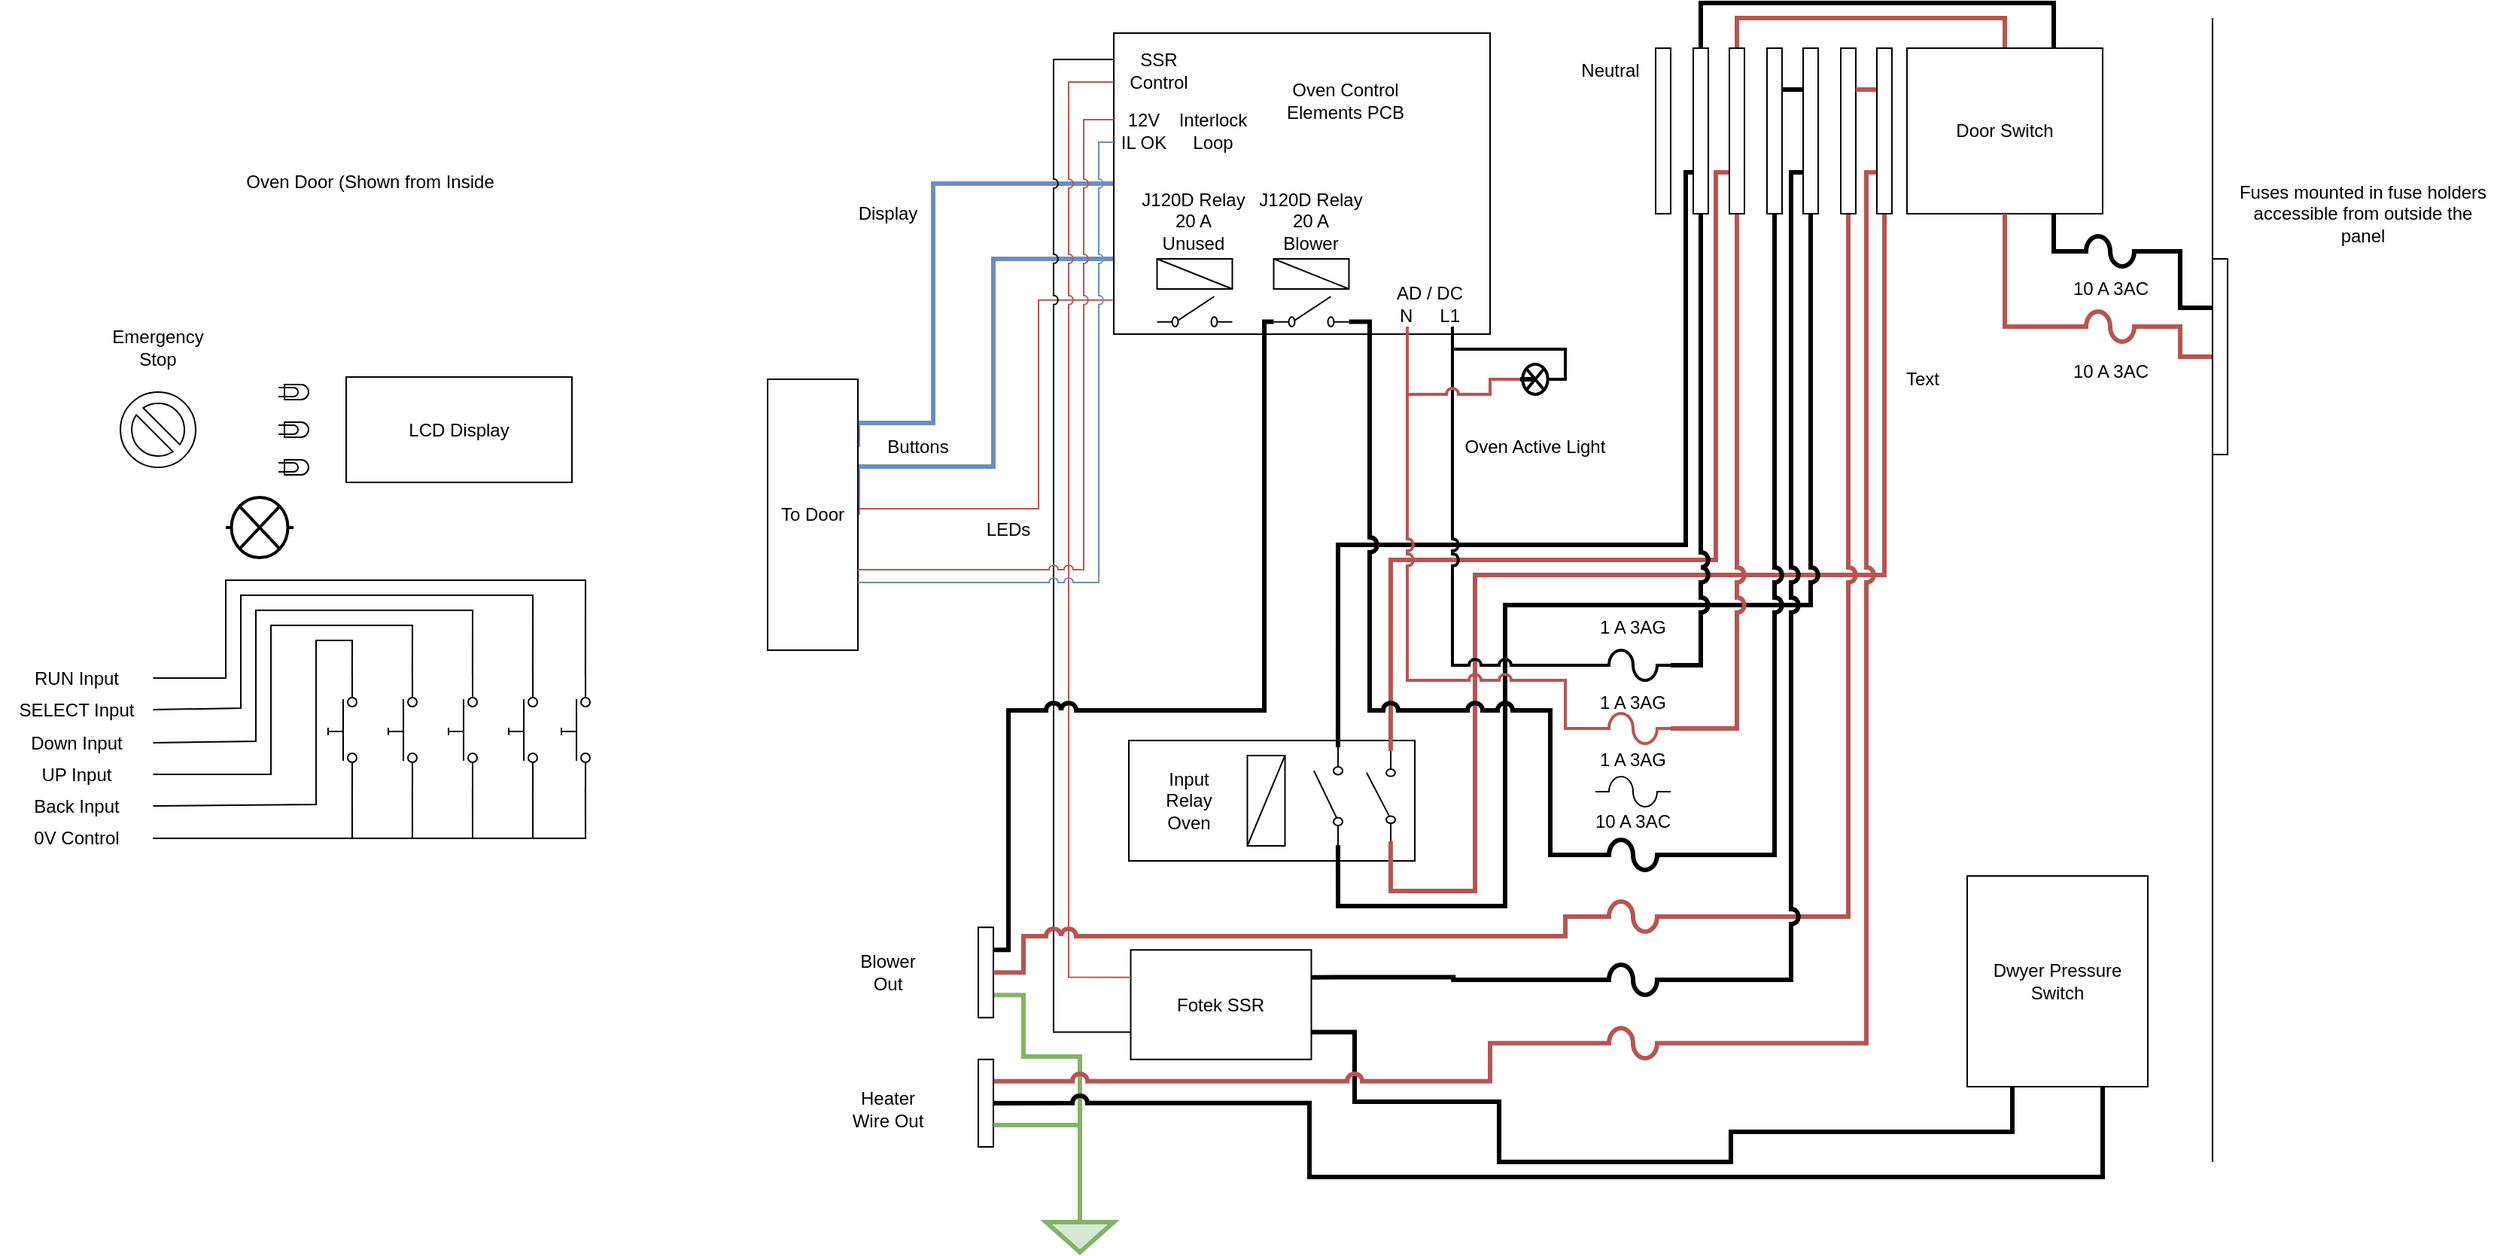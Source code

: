 <mxfile version="16.1.2" type="device"><diagram id="suO_4D0kRhzJd0KQcahw" name="Page-1"><mxGraphModel dx="1185" dy="721" grid="1" gridSize="10" guides="1" tooltips="1" connect="1" arrows="1" fold="1" page="1" pageScale="1" pageWidth="1100" pageHeight="850" math="0" shadow="0"><root><mxCell id="0"/><mxCell id="1" parent="0"/><mxCell id="rUcYTJ0B2TkyiYRn8hK2-168" style="edgeStyle=orthogonalEdgeStyle;rounded=0;jumpStyle=arc;orthogonalLoop=1;jettySize=auto;html=1;exitX=1;exitY=0.75;exitDx=0;exitDy=0;entryX=0.5;entryY=0;entryDx=0;entryDy=0;entryPerimeter=0;fontFamily=Helvetica;fontSize=12;fontColor=default;endArrow=none;endFill=0;strokeWidth=3;fillColor=#d5e8d4;strokeColor=#82b366;" edge="1" parent="1" source="rUcYTJ0B2TkyiYRn8hK2-108" target="rUcYTJ0B2TkyiYRn8hK2-164"><mxGeometry relative="1" as="geometry"><Array as="points"><mxPoint x="1090" y="719"/><mxPoint x="1090" y="760"/><mxPoint x="1128" y="760"/></Array></mxGeometry></mxCell><mxCell id="rUcYTJ0B2TkyiYRn8hK2-123" style="edgeStyle=orthogonalEdgeStyle;rounded=0;jumpStyle=arc;orthogonalLoop=1;jettySize=auto;html=1;exitX=0.5;exitY=0;exitDx=0;exitDy=0;entryX=0.5;entryY=0;entryDx=0;entryDy=0;fontFamily=Helvetica;fontSize=12;fontColor=default;endArrow=none;endFill=0;strokeWidth=3;fillColor=#f8cecc;strokeColor=#b85450;" edge="1" parent="1" source="rUcYTJ0B2TkyiYRn8hK2-3" target="rUcYTJ0B2TkyiYRn8hK2-81"><mxGeometry relative="1" as="geometry"/></mxCell><mxCell id="rUcYTJ0B2TkyiYRn8hK2-124" style="edgeStyle=orthogonalEdgeStyle;rounded=0;jumpStyle=arc;orthogonalLoop=1;jettySize=auto;html=1;exitX=0.75;exitY=0;exitDx=0;exitDy=0;entryX=0.5;entryY=0;entryDx=0;entryDy=0;fontFamily=Helvetica;fontSize=12;fontColor=default;endArrow=none;endFill=0;strokeWidth=3;" edge="1" parent="1" source="rUcYTJ0B2TkyiYRn8hK2-3" target="rUcYTJ0B2TkyiYRn8hK2-121"><mxGeometry relative="1" as="geometry"><Array as="points"><mxPoint x="1775" y="60"/><mxPoint x="1540" y="60"/></Array></mxGeometry></mxCell><mxCell id="rUcYTJ0B2TkyiYRn8hK2-3" value="Door Switch" style="rounded=0;whiteSpace=wrap;html=1;" vertex="1" parent="1"><mxGeometry x="1677" y="90" width="130" height="110" as="geometry"/></mxCell><mxCell id="rUcYTJ0B2TkyiYRn8hK2-85" style="edgeStyle=orthogonalEdgeStyle;rounded=0;orthogonalLoop=1;jettySize=auto;html=1;exitX=0;exitY=0.5;exitDx=0;exitDy=0;entryX=1;entryY=0.25;entryDx=0;entryDy=0;fontFamily=Helvetica;fontSize=12;fontColor=default;endArrow=none;endFill=0;strokeWidth=3;fillColor=#dae8fc;strokeColor=#6c8ebf;" edge="1" parent="1" source="rUcYTJ0B2TkyiYRn8hK2-4" target="rUcYTJ0B2TkyiYRn8hK2-83"><mxGeometry relative="1" as="geometry"><Array as="points"><mxPoint x="1030" y="180"/><mxPoint x="1030" y="339"/></Array></mxGeometry></mxCell><mxCell id="rUcYTJ0B2TkyiYRn8hK2-87" style="edgeStyle=orthogonalEdgeStyle;rounded=0;orthogonalLoop=1;jettySize=auto;html=1;exitX=0;exitY=0.75;exitDx=0;exitDy=0;entryX=1;entryY=0.5;entryDx=0;entryDy=0;fontFamily=Helvetica;fontSize=12;fontColor=default;endArrow=none;endFill=0;strokeWidth=3;fillColor=#dae8fc;strokeColor=#6c8ebf;" edge="1" parent="1" source="rUcYTJ0B2TkyiYRn8hK2-4" target="rUcYTJ0B2TkyiYRn8hK2-83"><mxGeometry relative="1" as="geometry"><Array as="points"><mxPoint x="1070" y="230"/><mxPoint x="1070" y="368"/></Array></mxGeometry></mxCell><mxCell id="rUcYTJ0B2TkyiYRn8hK2-4" value="" style="rounded=0;whiteSpace=wrap;html=1;" vertex="1" parent="1"><mxGeometry x="1150" y="80" width="250" height="200" as="geometry"/></mxCell><mxCell id="rUcYTJ0B2TkyiYRn8hK2-49" style="edgeStyle=orthogonalEdgeStyle;rounded=0;orthogonalLoop=1;jettySize=auto;html=1;exitX=0;exitY=0.5;exitDx=0;exitDy=0;exitPerimeter=0;entryX=0.5;entryY=1;entryDx=0;entryDy=0;endArrow=none;endFill=0;strokeWidth=3;fillColor=#f8cecc;strokeColor=#b85450;" edge="1" parent="1" source="rUcYTJ0B2TkyiYRn8hK2-6" target="rUcYTJ0B2TkyiYRn8hK2-3"><mxGeometry relative="1" as="geometry"/></mxCell><mxCell id="rUcYTJ0B2TkyiYRn8hK2-6" value="" style="pointerEvents=1;verticalLabelPosition=bottom;shadow=0;dashed=0;align=center;html=1;verticalAlign=top;shape=mxgraph.electrical.miscellaneous.fuse_4;fillColor=#f8cecc;strokeColor=#b85450;strokeWidth=3;" vertex="1" parent="1"><mxGeometry x="1787" y="265" width="50" height="20" as="geometry"/></mxCell><mxCell id="rUcYTJ0B2TkyiYRn8hK2-13" value="" style="pointerEvents=1;verticalLabelPosition=bottom;shadow=0;dashed=0;align=center;html=1;verticalAlign=top;shape=mxgraph.electrical.miscellaneous.fuse_4;" vertex="1" parent="1"><mxGeometry x="1470" y="574" width="50" height="20" as="geometry"/></mxCell><mxCell id="rUcYTJ0B2TkyiYRn8hK2-14" value="Dwyer Pressure Switch" style="rounded=0;whiteSpace=wrap;html=1;" vertex="1" parent="1"><mxGeometry x="1717" y="640" width="120" height="140" as="geometry"/></mxCell><mxCell id="rUcYTJ0B2TkyiYRn8hK2-15" value="&lt;br&gt;" style="rounded=0;whiteSpace=wrap;html=1;" vertex="1" parent="1"><mxGeometry x="1160" y="550" width="190" height="80" as="geometry"/></mxCell><mxCell id="rUcYTJ0B2TkyiYRn8hK2-16" value="LCD Display" style="rounded=0;whiteSpace=wrap;html=1;" vertex="1" parent="1"><mxGeometry x="640" y="308.5" width="150" height="70" as="geometry"/></mxCell><mxCell id="rUcYTJ0B2TkyiYRn8hK2-200" style="edgeStyle=orthogonalEdgeStyle;rounded=0;jumpStyle=arc;orthogonalLoop=1;jettySize=auto;html=1;exitX=0;exitY=0.84;exitDx=0;exitDy=0;exitPerimeter=0;entryX=1;entryY=0.5;entryDx=0;entryDy=0;fontFamily=Helvetica;fontSize=12;fontColor=default;endArrow=none;endFill=0;strokeWidth=1;" edge="1" parent="1" source="rUcYTJ0B2TkyiYRn8hK2-18" target="rUcYTJ0B2TkyiYRn8hK2-186"><mxGeometry relative="1" as="geometry"/></mxCell><mxCell id="rUcYTJ0B2TkyiYRn8hK2-211" style="edgeStyle=orthogonalEdgeStyle;rounded=0;jumpStyle=arc;orthogonalLoop=1;jettySize=auto;html=1;exitX=1;exitY=0.84;exitDx=0;exitDy=0;exitPerimeter=0;entryX=1;entryY=0.5;entryDx=0;entryDy=0;fontFamily=Helvetica;fontSize=12;fontColor=default;endArrow=none;endFill=0;strokeWidth=1;" edge="1" parent="1" source="rUcYTJ0B2TkyiYRn8hK2-18" target="rUcYTJ0B2TkyiYRn8hK2-210"><mxGeometry relative="1" as="geometry"><Array as="points"><mxPoint x="644" y="483.5"/><mxPoint x="620" y="483.5"/><mxPoint x="620" y="592.5"/></Array></mxGeometry></mxCell><mxCell id="rUcYTJ0B2TkyiYRn8hK2-18" value="" style="pointerEvents=1;verticalLabelPosition=bottom;shadow=0;dashed=0;align=center;html=1;verticalAlign=top;shape=mxgraph.electrical.electro-mechanical.push_switch_no;rotation=-90;" vertex="1" parent="1"><mxGeometry x="600" y="534.5" width="75" height="19" as="geometry"/></mxCell><mxCell id="rUcYTJ0B2TkyiYRn8hK2-203" style="edgeStyle=orthogonalEdgeStyle;rounded=0;jumpStyle=arc;orthogonalLoop=1;jettySize=auto;html=1;exitX=0;exitY=0.84;exitDx=0;exitDy=0;exitPerimeter=0;entryX=1;entryY=0.5;entryDx=0;entryDy=0;fontFamily=Helvetica;fontSize=12;fontColor=default;endArrow=none;endFill=0;strokeWidth=1;" edge="1" parent="1" source="rUcYTJ0B2TkyiYRn8hK2-21" target="rUcYTJ0B2TkyiYRn8hK2-186"><mxGeometry relative="1" as="geometry"/></mxCell><mxCell id="rUcYTJ0B2TkyiYRn8hK2-212" style="edgeStyle=orthogonalEdgeStyle;rounded=0;jumpStyle=arc;orthogonalLoop=1;jettySize=auto;html=1;exitX=1;exitY=0.84;exitDx=0;exitDy=0;exitPerimeter=0;entryX=1;entryY=0.5;entryDx=0;entryDy=0;fontFamily=Helvetica;fontSize=12;fontColor=default;endArrow=none;endFill=0;strokeWidth=1;" edge="1" parent="1" source="rUcYTJ0B2TkyiYRn8hK2-21" target="rUcYTJ0B2TkyiYRn8hK2-209"><mxGeometry relative="1" as="geometry"><Array as="points"><mxPoint x="684" y="473.5"/><mxPoint x="590" y="473.5"/><mxPoint x="590" y="572.5"/></Array></mxGeometry></mxCell><mxCell id="rUcYTJ0B2TkyiYRn8hK2-21" value="" style="pointerEvents=1;verticalLabelPosition=bottom;shadow=0;dashed=0;align=center;html=1;verticalAlign=top;shape=mxgraph.electrical.electro-mechanical.push_switch_no;rotation=-90;" vertex="1" parent="1"><mxGeometry x="640" y="534.5" width="75" height="19" as="geometry"/></mxCell><mxCell id="rUcYTJ0B2TkyiYRn8hK2-204" style="edgeStyle=orthogonalEdgeStyle;rounded=0;jumpStyle=arc;orthogonalLoop=1;jettySize=auto;html=1;exitX=0;exitY=0.84;exitDx=0;exitDy=0;exitPerimeter=0;entryX=1;entryY=0.5;entryDx=0;entryDy=0;fontFamily=Helvetica;fontSize=12;fontColor=default;endArrow=none;endFill=0;strokeWidth=1;" edge="1" parent="1" source="rUcYTJ0B2TkyiYRn8hK2-22" target="rUcYTJ0B2TkyiYRn8hK2-186"><mxGeometry relative="1" as="geometry"/></mxCell><mxCell id="rUcYTJ0B2TkyiYRn8hK2-213" style="edgeStyle=orthogonalEdgeStyle;rounded=0;jumpStyle=arc;orthogonalLoop=1;jettySize=auto;html=1;exitX=1;exitY=0.84;exitDx=0;exitDy=0;exitPerimeter=0;entryX=1;entryY=0.5;entryDx=0;entryDy=0;fontFamily=Helvetica;fontSize=12;fontColor=default;endArrow=none;endFill=0;strokeWidth=1;" edge="1" parent="1" source="rUcYTJ0B2TkyiYRn8hK2-22" target="rUcYTJ0B2TkyiYRn8hK2-208"><mxGeometry relative="1" as="geometry"><Array as="points"><mxPoint x="724" y="463.5"/><mxPoint x="580" y="463.5"/><mxPoint x="580" y="550.5"/></Array></mxGeometry></mxCell><mxCell id="rUcYTJ0B2TkyiYRn8hK2-22" value="" style="pointerEvents=1;verticalLabelPosition=bottom;shadow=0;dashed=0;align=center;html=1;verticalAlign=top;shape=mxgraph.electrical.electro-mechanical.push_switch_no;rotation=-90;" vertex="1" parent="1"><mxGeometry x="680" y="534.5" width="75" height="19" as="geometry"/></mxCell><mxCell id="rUcYTJ0B2TkyiYRn8hK2-205" style="edgeStyle=orthogonalEdgeStyle;rounded=0;jumpStyle=arc;orthogonalLoop=1;jettySize=auto;html=1;exitX=0;exitY=0.84;exitDx=0;exitDy=0;exitPerimeter=0;entryX=1;entryY=0.5;entryDx=0;entryDy=0;fontFamily=Helvetica;fontSize=12;fontColor=default;endArrow=none;endFill=0;strokeWidth=1;" edge="1" parent="1" source="rUcYTJ0B2TkyiYRn8hK2-23" target="rUcYTJ0B2TkyiYRn8hK2-186"><mxGeometry relative="1" as="geometry"/></mxCell><mxCell id="rUcYTJ0B2TkyiYRn8hK2-214" style="edgeStyle=orthogonalEdgeStyle;rounded=0;jumpStyle=arc;orthogonalLoop=1;jettySize=auto;html=1;exitX=1;exitY=0.84;exitDx=0;exitDy=0;exitPerimeter=0;entryX=1;entryY=0.5;entryDx=0;entryDy=0;fontFamily=Helvetica;fontSize=12;fontColor=default;endArrow=none;endFill=0;strokeWidth=1;" edge="1" parent="1" source="rUcYTJ0B2TkyiYRn8hK2-23" target="rUcYTJ0B2TkyiYRn8hK2-207"><mxGeometry relative="1" as="geometry"><Array as="points"><mxPoint x="764" y="453.5"/><mxPoint x="570" y="453.5"/><mxPoint x="570" y="528.5"/></Array></mxGeometry></mxCell><mxCell id="rUcYTJ0B2TkyiYRn8hK2-23" value="" style="pointerEvents=1;verticalLabelPosition=bottom;shadow=0;dashed=0;align=center;html=1;verticalAlign=top;shape=mxgraph.electrical.electro-mechanical.push_switch_no;rotation=-90;" vertex="1" parent="1"><mxGeometry x="720" y="534.5" width="75" height="19" as="geometry"/></mxCell><mxCell id="rUcYTJ0B2TkyiYRn8hK2-206" style="edgeStyle=orthogonalEdgeStyle;rounded=0;jumpStyle=arc;orthogonalLoop=1;jettySize=auto;html=1;exitX=0;exitY=0.84;exitDx=0;exitDy=0;exitPerimeter=0;entryX=1;entryY=0.5;entryDx=0;entryDy=0;fontFamily=Helvetica;fontSize=12;fontColor=default;endArrow=none;endFill=0;strokeWidth=1;" edge="1" parent="1" source="rUcYTJ0B2TkyiYRn8hK2-24" target="rUcYTJ0B2TkyiYRn8hK2-186"><mxGeometry relative="1" as="geometry"/></mxCell><mxCell id="rUcYTJ0B2TkyiYRn8hK2-215" style="edgeStyle=orthogonalEdgeStyle;rounded=0;jumpStyle=arc;orthogonalLoop=1;jettySize=auto;html=1;exitX=1;exitY=0.84;exitDx=0;exitDy=0;exitPerimeter=0;entryX=1;entryY=0.5;entryDx=0;entryDy=0;fontFamily=Helvetica;fontSize=12;fontColor=default;endArrow=none;endFill=0;strokeWidth=1;" edge="1" parent="1" source="rUcYTJ0B2TkyiYRn8hK2-24" target="rUcYTJ0B2TkyiYRn8hK2-196"><mxGeometry relative="1" as="geometry"><Array as="points"><mxPoint x="799" y="443.5"/><mxPoint x="560" y="443.5"/><mxPoint x="560" y="508.5"/></Array></mxGeometry></mxCell><mxCell id="rUcYTJ0B2TkyiYRn8hK2-24" value="" style="pointerEvents=1;verticalLabelPosition=bottom;shadow=0;dashed=0;align=center;html=1;verticalAlign=top;shape=mxgraph.electrical.electro-mechanical.push_switch_no;rotation=-90;" vertex="1" parent="1"><mxGeometry x="755" y="534.5" width="75" height="19" as="geometry"/></mxCell><mxCell id="rUcYTJ0B2TkyiYRn8hK2-26" value="" style="verticalLabelPosition=bottom;verticalAlign=top;html=1;shape=mxgraph.basic.no_symbol" vertex="1" parent="1"><mxGeometry x="490" y="318.5" width="50" height="50" as="geometry"/></mxCell><mxCell id="rUcYTJ0B2TkyiYRn8hK2-27" value="" style="verticalLabelPosition=bottom;shadow=0;dashed=0;align=center;html=1;verticalAlign=top;shape=mxgraph.electrical.opto_electronics.lamp;rotation=90;" vertex="1" parent="1"><mxGeometry x="600" y="308.5" width="10" height="20" as="geometry"/></mxCell><mxCell id="rUcYTJ0B2TkyiYRn8hK2-28" value="" style="verticalLabelPosition=bottom;shadow=0;dashed=0;align=center;html=1;verticalAlign=top;shape=mxgraph.electrical.opto_electronics.lamp;rotation=90;" vertex="1" parent="1"><mxGeometry x="600" y="333.5" width="10" height="20" as="geometry"/></mxCell><mxCell id="rUcYTJ0B2TkyiYRn8hK2-29" value="" style="verticalLabelPosition=bottom;shadow=0;dashed=0;align=center;html=1;verticalAlign=top;shape=mxgraph.electrical.opto_electronics.lamp;rotation=90;" vertex="1" parent="1"><mxGeometry x="600" y="358.5" width="10" height="20" as="geometry"/></mxCell><mxCell id="rUcYTJ0B2TkyiYRn8hK2-110" style="edgeStyle=orthogonalEdgeStyle;rounded=0;jumpStyle=arc;orthogonalLoop=1;jettySize=auto;html=1;exitX=1;exitY=0.75;exitDx=0;exitDy=0;entryX=0.25;entryY=1;entryDx=0;entryDy=0;fontFamily=Helvetica;fontSize=12;fontColor=default;endArrow=none;endFill=0;strokeWidth=3;" edge="1" parent="1" source="rUcYTJ0B2TkyiYRn8hK2-30" target="rUcYTJ0B2TkyiYRn8hK2-14"><mxGeometry relative="1" as="geometry"><Array as="points"><mxPoint x="1310" y="744"/><mxPoint x="1310" y="790"/><mxPoint x="1406" y="790"/><mxPoint x="1406" y="830"/><mxPoint x="1560" y="830"/><mxPoint x="1560" y="810"/><mxPoint x="1747" y="810"/></Array></mxGeometry></mxCell><mxCell id="rUcYTJ0B2TkyiYRn8hK2-30" value="Fotek SSR" style="rounded=0;whiteSpace=wrap;html=1;" vertex="1" parent="1"><mxGeometry x="1161.25" y="689.13" width="120" height="72.75" as="geometry"/></mxCell><mxCell id="rUcYTJ0B2TkyiYRn8hK2-40" value="" style="endArrow=none;html=1;rounded=0;" edge="1" parent="1"><mxGeometry width="50" height="50" relative="1" as="geometry"><mxPoint x="1880" y="830" as="sourcePoint"/><mxPoint x="1880" y="70" as="targetPoint"/></mxGeometry></mxCell><mxCell id="rUcYTJ0B2TkyiYRn8hK2-48" style="edgeStyle=orthogonalEdgeStyle;rounded=0;orthogonalLoop=1;jettySize=auto;html=1;exitX=0;exitY=0.5;exitDx=0;exitDy=0;exitPerimeter=0;entryX=0.75;entryY=1;entryDx=0;entryDy=0;endArrow=none;endFill=0;strokeWidth=3;" edge="1" parent="1" source="rUcYTJ0B2TkyiYRn8hK2-41" target="rUcYTJ0B2TkyiYRn8hK2-3"><mxGeometry relative="1" as="geometry"/></mxCell><mxCell id="rUcYTJ0B2TkyiYRn8hK2-41" value="" style="pointerEvents=1;verticalLabelPosition=bottom;shadow=0;dashed=0;align=center;html=1;verticalAlign=top;shape=mxgraph.electrical.miscellaneous.fuse_4;strokeWidth=3;" vertex="1" parent="1"><mxGeometry x="1787" y="215" width="50" height="20" as="geometry"/></mxCell><mxCell id="rUcYTJ0B2TkyiYRn8hK2-42" value="10 A 3AC&lt;br&gt;" style="text;html=1;align=center;verticalAlign=middle;resizable=0;points=[];autosize=1;strokeColor=none;fillColor=none;" vertex="1" parent="1"><mxGeometry x="1777" y="240" width="70" height="20" as="geometry"/></mxCell><mxCell id="rUcYTJ0B2TkyiYRn8hK2-43" value="10 A 3AC" style="text;html=1;align=center;verticalAlign=middle;resizable=0;points=[];autosize=1;strokeColor=none;fillColor=none;" vertex="1" parent="1"><mxGeometry x="1777" y="295" width="70" height="20" as="geometry"/></mxCell><mxCell id="rUcYTJ0B2TkyiYRn8hK2-46" style="edgeStyle=orthogonalEdgeStyle;rounded=0;orthogonalLoop=1;jettySize=auto;html=1;exitX=0;exitY=0.25;exitDx=0;exitDy=0;entryX=1;entryY=0.5;entryDx=0;entryDy=0;entryPerimeter=0;strokeWidth=3;endArrow=none;endFill=0;" edge="1" parent="1" source="rUcYTJ0B2TkyiYRn8hK2-45" target="rUcYTJ0B2TkyiYRn8hK2-41"><mxGeometry relative="1" as="geometry"/></mxCell><mxCell id="rUcYTJ0B2TkyiYRn8hK2-159" style="edgeStyle=orthogonalEdgeStyle;rounded=0;jumpStyle=arc;orthogonalLoop=1;jettySize=auto;html=1;exitX=0;exitY=0.5;exitDx=0;exitDy=0;entryX=1;entryY=0.5;entryDx=0;entryDy=0;entryPerimeter=0;fontFamily=Helvetica;fontSize=12;fontColor=default;endArrow=none;endFill=0;strokeWidth=3;fillColor=#f8cecc;strokeColor=#b85450;" edge="1" parent="1" source="rUcYTJ0B2TkyiYRn8hK2-45" target="rUcYTJ0B2TkyiYRn8hK2-6"><mxGeometry relative="1" as="geometry"/></mxCell><mxCell id="rUcYTJ0B2TkyiYRn8hK2-45" value="" style="rounded=0;whiteSpace=wrap;html=1;fillColor=none;" vertex="1" parent="1"><mxGeometry x="1880" y="230" width="10" height="130" as="geometry"/></mxCell><mxCell id="rUcYTJ0B2TkyiYRn8hK2-50" value="Fuses mounted in fuse holders accessible from outside the panel" style="text;html=1;strokeColor=none;fillColor=none;align=center;verticalAlign=middle;whiteSpace=wrap;rounded=0;" vertex="1" parent="1"><mxGeometry x="1890" y="175" width="180" height="50" as="geometry"/></mxCell><mxCell id="rUcYTJ0B2TkyiYRn8hK2-52" value="Text" style="text;html=1;align=center;verticalAlign=middle;resizable=0;points=[];autosize=1;strokeColor=none;fillColor=none;" vertex="1" parent="1"><mxGeometry x="1667" y="300" width="40" height="20" as="geometry"/></mxCell><mxCell id="rUcYTJ0B2TkyiYRn8hK2-53" value="AD / DC&lt;br&gt;N&lt;span style=&quot;white-space: pre&quot;&gt;&#9;&lt;/span&gt;L1" style="text;html=1;strokeColor=none;fillColor=none;align=center;verticalAlign=middle;whiteSpace=wrap;rounded=0;" vertex="1" parent="1"><mxGeometry x="1330" y="245" width="60" height="30" as="geometry"/></mxCell><mxCell id="rUcYTJ0B2TkyiYRn8hK2-150" style="edgeStyle=orthogonalEdgeStyle;rounded=0;jumpStyle=arc;orthogonalLoop=1;jettySize=auto;html=1;exitX=0;exitY=0.84;exitDx=0;exitDy=0;exitPerimeter=0;entryX=0.5;entryY=1;entryDx=0;entryDy=0;fontFamily=Helvetica;fontSize=12;fontColor=default;endArrow=none;endFill=0;strokeWidth=3;fillColor=#f8cecc;strokeColor=#b85450;" edge="1" parent="1" source="rUcYTJ0B2TkyiYRn8hK2-63" target="rUcYTJ0B2TkyiYRn8hK2-98"><mxGeometry relative="1" as="geometry"><Array as="points"><mxPoint x="1334" y="650"/><mxPoint x="1390" y="650"/><mxPoint x="1390" y="440"/><mxPoint x="1662" y="440"/></Array></mxGeometry></mxCell><mxCell id="rUcYTJ0B2TkyiYRn8hK2-63" value="" style="pointerEvents=1;verticalLabelPosition=bottom;shadow=0;dashed=0;align=center;html=1;verticalAlign=top;shape=mxgraph.electrical.electro-mechanical.simple_switch;fontFamily=Helvetica;fontSize=12;fontColor=default;strokeColor=default;strokeWidth=1;fillColor=none;rotation=-90;" vertex="1" parent="1"><mxGeometry x="1297.5" y="577.5" width="60" height="19" as="geometry"/></mxCell><mxCell id="rUcYTJ0B2TkyiYRn8hK2-64" value="Input Relay Oven" style="text;html=1;strokeColor=none;fillColor=none;align=center;verticalAlign=middle;whiteSpace=wrap;rounded=0;shadow=0;dashed=0;pointerEvents=1;fontFamily=Helvetica;fontSize=12;fontColor=default;" vertex="1" parent="1"><mxGeometry x="1170" y="575" width="60" height="30" as="geometry"/></mxCell><mxCell id="rUcYTJ0B2TkyiYRn8hK2-151" style="edgeStyle=orthogonalEdgeStyle;rounded=0;jumpStyle=arc;orthogonalLoop=1;jettySize=auto;html=1;exitX=0;exitY=0.84;exitDx=0;exitDy=0;exitPerimeter=0;entryX=0.5;entryY=1;entryDx=0;entryDy=0;fontFamily=Helvetica;fontSize=12;fontColor=default;endArrow=none;endFill=0;strokeWidth=3;" edge="1" parent="1" source="rUcYTJ0B2TkyiYRn8hK2-65" target="rUcYTJ0B2TkyiYRn8hK2-94"><mxGeometry relative="1" as="geometry"><Array as="points"><mxPoint x="1299" y="660"/><mxPoint x="1410" y="660"/><mxPoint x="1410" y="460"/><mxPoint x="1613" y="460"/></Array></mxGeometry></mxCell><mxCell id="rUcYTJ0B2TkyiYRn8hK2-65" value="" style="pointerEvents=1;verticalLabelPosition=bottom;shadow=0;dashed=0;align=center;html=1;verticalAlign=top;shape=mxgraph.electrical.electro-mechanical.simple_switch;fontFamily=Helvetica;fontSize=12;fontColor=default;strokeColor=default;strokeWidth=1;fillColor=none;rotation=-90;" vertex="1" parent="1"><mxGeometry x="1260" y="577.5" width="65" height="19" as="geometry"/></mxCell><mxCell id="rUcYTJ0B2TkyiYRn8hK2-66" value="" style="rounded=0;whiteSpace=wrap;html=1;shadow=0;dashed=0;pointerEvents=1;fontFamily=Helvetica;fontSize=12;fontColor=default;strokeColor=default;strokeWidth=1;fillColor=default;rotation=90;" vertex="1" parent="1"><mxGeometry x="1221.25" y="577.5" width="60" height="25" as="geometry"/></mxCell><mxCell id="rUcYTJ0B2TkyiYRn8hK2-67" value="" style="endArrow=none;html=1;rounded=0;fontFamily=Helvetica;fontSize=12;fontColor=default;strokeWidth=1;exitX=1;exitY=1;exitDx=0;exitDy=0;entryX=0;entryY=0;entryDx=0;entryDy=0;" edge="1" parent="1" source="rUcYTJ0B2TkyiYRn8hK2-66" target="rUcYTJ0B2TkyiYRn8hK2-66"><mxGeometry width="50" height="50" relative="1" as="geometry"><mxPoint x="1450" y="360" as="sourcePoint"/><mxPoint x="1500" y="310" as="targetPoint"/></mxGeometry></mxCell><mxCell id="rUcYTJ0B2TkyiYRn8hK2-131" style="edgeStyle=orthogonalEdgeStyle;rounded=0;jumpStyle=arc;orthogonalLoop=1;jettySize=auto;html=1;exitX=0.5;exitY=1;exitDx=0;exitDy=0;entryX=1;entryY=0.5;entryDx=0;entryDy=0;entryPerimeter=0;fontFamily=Helvetica;fontSize=12;fontColor=default;endArrow=none;endFill=0;strokeWidth=3;fillColor=#f8cecc;strokeColor=#b85450;" edge="1" parent="1" source="rUcYTJ0B2TkyiYRn8hK2-81" target="rUcYTJ0B2TkyiYRn8hK2-128"><mxGeometry relative="1" as="geometry"/></mxCell><mxCell id="rUcYTJ0B2TkyiYRn8hK2-135" style="edgeStyle=orthogonalEdgeStyle;rounded=0;jumpStyle=arc;orthogonalLoop=1;jettySize=auto;html=1;exitX=0;exitY=0.75;exitDx=0;exitDy=0;entryX=1;entryY=0.84;entryDx=0;entryDy=0;entryPerimeter=0;fontFamily=Helvetica;fontSize=12;fontColor=default;endArrow=none;endFill=0;strokeWidth=3;fillColor=#f8cecc;strokeColor=#b85450;" edge="1" parent="1" source="rUcYTJ0B2TkyiYRn8hK2-81" target="rUcYTJ0B2TkyiYRn8hK2-63"><mxGeometry relative="1" as="geometry"><Array as="points"><mxPoint x="1550" y="173"/><mxPoint x="1550" y="430"/><mxPoint x="1334" y="430"/></Array></mxGeometry></mxCell><mxCell id="rUcYTJ0B2TkyiYRn8hK2-81" value="" style="rounded=0;whiteSpace=wrap;html=1;shadow=0;dashed=0;pointerEvents=1;fontFamily=Helvetica;fontSize=12;fontColor=default;strokeColor=default;strokeWidth=1;fillColor=default;" vertex="1" parent="1"><mxGeometry x="1559" y="90" width="10" height="110" as="geometry"/></mxCell><mxCell id="rUcYTJ0B2TkyiYRn8hK2-156" style="edgeStyle=orthogonalEdgeStyle;rounded=0;jumpStyle=arc;orthogonalLoop=1;jettySize=auto;html=1;exitX=0.5;exitY=1;exitDx=0;exitDy=0;entryX=1;entryY=0.5;entryDx=0;entryDy=0;entryPerimeter=0;fontFamily=Helvetica;fontSize=12;fontColor=default;endArrow=none;endFill=0;strokeWidth=3;" edge="1" parent="1" source="rUcYTJ0B2TkyiYRn8hK2-82" target="rUcYTJ0B2TkyiYRn8hK2-125"><mxGeometry relative="1" as="geometry"/></mxCell><mxCell id="rUcYTJ0B2TkyiYRn8hK2-82" value="" style="rounded=0;whiteSpace=wrap;html=1;shadow=0;dashed=0;pointerEvents=1;fontFamily=Helvetica;fontSize=12;fontColor=default;strokeColor=default;strokeWidth=1;fillColor=default;" vertex="1" parent="1"><mxGeometry x="1584" y="90" width="10" height="110" as="geometry"/></mxCell><mxCell id="rUcYTJ0B2TkyiYRn8hK2-92" style="edgeStyle=orthogonalEdgeStyle;rounded=0;orthogonalLoop=1;jettySize=auto;html=1;exitX=1;exitY=0.75;exitDx=0;exitDy=0;entryX=-0.003;entryY=0.887;entryDx=0;entryDy=0;entryPerimeter=0;fontFamily=Helvetica;fontSize=12;fontColor=default;endArrow=none;endFill=0;strokeWidth=1;fillColor=#f8cecc;strokeColor=#b85450;" edge="1" parent="1" source="rUcYTJ0B2TkyiYRn8hK2-83" target="rUcYTJ0B2TkyiYRn8hK2-4"><mxGeometry relative="1" as="geometry"><Array as="points"><mxPoint x="1100" y="396"/><mxPoint x="1100" y="257"/></Array></mxGeometry></mxCell><mxCell id="rUcYTJ0B2TkyiYRn8hK2-83" value="To Door" style="rounded=0;whiteSpace=wrap;html=1;shadow=0;dashed=0;pointerEvents=1;fontFamily=Helvetica;fontSize=12;fontColor=default;strokeColor=default;strokeWidth=1;fillColor=default;" vertex="1" parent="1"><mxGeometry x="920" y="310" width="60" height="180" as="geometry"/></mxCell><mxCell id="rUcYTJ0B2TkyiYRn8hK2-86" value="Display" style="text;html=1;strokeColor=none;fillColor=none;align=center;verticalAlign=middle;whiteSpace=wrap;rounded=0;shadow=0;dashed=0;pointerEvents=1;fontFamily=Helvetica;fontSize=12;fontColor=default;" vertex="1" parent="1"><mxGeometry x="970" y="185" width="60" height="30" as="geometry"/></mxCell><mxCell id="rUcYTJ0B2TkyiYRn8hK2-88" value="Buttons" style="text;html=1;strokeColor=none;fillColor=none;align=center;verticalAlign=middle;whiteSpace=wrap;rounded=0;shadow=0;dashed=0;pointerEvents=1;fontFamily=Helvetica;fontSize=12;fontColor=default;" vertex="1" parent="1"><mxGeometry x="990" y="340" width="60" height="30" as="geometry"/></mxCell><mxCell id="rUcYTJ0B2TkyiYRn8hK2-93" value="LEDs" style="text;html=1;strokeColor=none;fillColor=none;align=center;verticalAlign=middle;whiteSpace=wrap;rounded=0;shadow=0;dashed=0;pointerEvents=1;fontFamily=Helvetica;fontSize=12;fontColor=default;" vertex="1" parent="1"><mxGeometry x="1050" y="394.5" width="60" height="30" as="geometry"/></mxCell><mxCell id="rUcYTJ0B2TkyiYRn8hK2-117" style="edgeStyle=orthogonalEdgeStyle;rounded=0;jumpStyle=arc;orthogonalLoop=1;jettySize=auto;html=1;exitX=0;exitY=0.25;exitDx=0;exitDy=0;entryX=1;entryY=0.25;entryDx=0;entryDy=0;fontFamily=Helvetica;fontSize=12;fontColor=default;endArrow=none;endFill=0;strokeWidth=3;" edge="1" parent="1" source="rUcYTJ0B2TkyiYRn8hK2-94" target="rUcYTJ0B2TkyiYRn8hK2-82"><mxGeometry relative="1" as="geometry"/></mxCell><mxCell id="rUcYTJ0B2TkyiYRn8hK2-94" value="" style="rounded=0;whiteSpace=wrap;html=1;shadow=0;dashed=0;pointerEvents=1;fontFamily=Helvetica;fontSize=12;fontColor=default;strokeColor=default;strokeWidth=1;fillColor=default;" vertex="1" parent="1"><mxGeometry x="1608" y="90" width="10" height="110" as="geometry"/></mxCell><mxCell id="rUcYTJ0B2TkyiYRn8hK2-155" style="edgeStyle=orthogonalEdgeStyle;rounded=0;jumpStyle=arc;orthogonalLoop=1;jettySize=auto;html=1;exitX=0.5;exitY=1;exitDx=0;exitDy=0;entryX=1;entryY=0.5;entryDx=0;entryDy=0;entryPerimeter=0;fontFamily=Helvetica;fontSize=12;fontColor=default;endArrow=none;endFill=0;strokeWidth=3;fillColor=#f8cecc;strokeColor=#b85450;" edge="1" parent="1" source="rUcYTJ0B2TkyiYRn8hK2-95" target="rUcYTJ0B2TkyiYRn8hK2-126"><mxGeometry relative="1" as="geometry"/></mxCell><mxCell id="rUcYTJ0B2TkyiYRn8hK2-95" value="" style="rounded=0;whiteSpace=wrap;html=1;shadow=0;dashed=0;pointerEvents=1;fontFamily=Helvetica;fontSize=12;fontColor=default;strokeColor=default;strokeWidth=1;fillColor=default;" vertex="1" parent="1"><mxGeometry x="1633" y="90" width="10" height="110" as="geometry"/></mxCell><mxCell id="rUcYTJ0B2TkyiYRn8hK2-118" style="edgeStyle=orthogonalEdgeStyle;rounded=0;jumpStyle=arc;orthogonalLoop=1;jettySize=auto;html=1;exitX=0;exitY=0.25;exitDx=0;exitDy=0;entryX=1;entryY=0.25;entryDx=0;entryDy=0;fontFamily=Helvetica;fontSize=12;fontColor=default;endArrow=none;endFill=0;strokeWidth=3;fillColor=#f8cecc;strokeColor=#b85450;" edge="1" parent="1" source="rUcYTJ0B2TkyiYRn8hK2-98" target="rUcYTJ0B2TkyiYRn8hK2-95"><mxGeometry relative="1" as="geometry"/></mxCell><mxCell id="rUcYTJ0B2TkyiYRn8hK2-152" style="edgeStyle=orthogonalEdgeStyle;rounded=0;jumpStyle=arc;orthogonalLoop=1;jettySize=auto;html=1;exitX=0;exitY=0.75;exitDx=0;exitDy=0;entryX=1;entryY=0.5;entryDx=0;entryDy=0;entryPerimeter=0;fontFamily=Helvetica;fontSize=12;fontColor=default;endArrow=none;endFill=0;strokeWidth=3;fillColor=#f8cecc;strokeColor=#b85450;" edge="1" parent="1" source="rUcYTJ0B2TkyiYRn8hK2-98" target="rUcYTJ0B2TkyiYRn8hK2-127"><mxGeometry relative="1" as="geometry"><Array as="points"><mxPoint x="1650" y="173"/><mxPoint x="1650" y="751"/></Array></mxGeometry></mxCell><mxCell id="rUcYTJ0B2TkyiYRn8hK2-98" value="" style="rounded=0;whiteSpace=wrap;html=1;shadow=0;dashed=0;pointerEvents=1;fontFamily=Helvetica;fontSize=12;fontColor=default;strokeColor=default;strokeWidth=1;fillColor=default;" vertex="1" parent="1"><mxGeometry x="1657" y="90" width="10" height="110" as="geometry"/></mxCell><mxCell id="rUcYTJ0B2TkyiYRn8hK2-103" style="edgeStyle=orthogonalEdgeStyle;rounded=0;jumpStyle=arc;orthogonalLoop=1;jettySize=auto;html=1;exitX=0;exitY=0.25;exitDx=0;exitDy=0;entryX=0;entryY=0.75;entryDx=0;entryDy=0;fontFamily=Helvetica;fontSize=12;fontColor=default;endArrow=none;endFill=0;strokeWidth=1;" edge="1" parent="1" source="rUcYTJ0B2TkyiYRn8hK2-99" target="rUcYTJ0B2TkyiYRn8hK2-30"><mxGeometry relative="1" as="geometry"><Array as="points"><mxPoint x="1110" y="97"/><mxPoint x="1110" y="744"/></Array></mxGeometry></mxCell><mxCell id="rUcYTJ0B2TkyiYRn8hK2-104" style="edgeStyle=orthogonalEdgeStyle;rounded=0;jumpStyle=arc;orthogonalLoop=1;jettySize=auto;html=1;exitX=0;exitY=0.75;exitDx=0;exitDy=0;entryX=0;entryY=0.25;entryDx=0;entryDy=0;fontFamily=Helvetica;fontSize=12;fontColor=default;endArrow=none;endFill=0;strokeWidth=1;fillColor=#f8cecc;strokeColor=#b85450;" edge="1" parent="1" source="rUcYTJ0B2TkyiYRn8hK2-99" target="rUcYTJ0B2TkyiYRn8hK2-30"><mxGeometry relative="1" as="geometry"><Array as="points"><mxPoint x="1120" y="113"/><mxPoint x="1120" y="707"/></Array></mxGeometry></mxCell><mxCell id="rUcYTJ0B2TkyiYRn8hK2-99" value="SSR&lt;br&gt;Control" style="text;html=1;strokeColor=none;fillColor=none;align=center;verticalAlign=middle;whiteSpace=wrap;rounded=0;shadow=0;dashed=0;pointerEvents=1;fontFamily=Helvetica;fontSize=12;fontColor=default;" vertex="1" parent="1"><mxGeometry x="1150" y="90" width="60" height="30" as="geometry"/></mxCell><mxCell id="rUcYTJ0B2TkyiYRn8hK2-106" value="Heater Wire Out" style="text;html=1;strokeColor=none;fillColor=none;align=center;verticalAlign=middle;whiteSpace=wrap;rounded=0;shadow=0;dashed=0;pointerEvents=1;fontFamily=Helvetica;fontSize=12;fontColor=default;" vertex="1" parent="1"><mxGeometry x="970" y="780" width="60" height="30" as="geometry"/></mxCell><mxCell id="rUcYTJ0B2TkyiYRn8hK2-107" value="Blower Out" style="text;html=1;strokeColor=none;fillColor=none;align=center;verticalAlign=middle;whiteSpace=wrap;rounded=0;shadow=0;dashed=0;pointerEvents=1;fontFamily=Helvetica;fontSize=12;fontColor=default;" vertex="1" parent="1"><mxGeometry x="970" y="689.13" width="60" height="30" as="geometry"/></mxCell><mxCell id="rUcYTJ0B2TkyiYRn8hK2-108" value="" style="rounded=0;whiteSpace=wrap;html=1;fillColor=none;" vertex="1" parent="1"><mxGeometry x="1060" y="674.13" width="10" height="60" as="geometry"/></mxCell><mxCell id="rUcYTJ0B2TkyiYRn8hK2-169" style="edgeStyle=orthogonalEdgeStyle;rounded=0;jumpStyle=arc;orthogonalLoop=1;jettySize=auto;html=1;exitX=1;exitY=0.5;exitDx=0;exitDy=0;entryX=0.75;entryY=1;entryDx=0;entryDy=0;fontFamily=Helvetica;fontSize=12;fontColor=default;endArrow=none;endFill=0;strokeWidth=3;" edge="1" parent="1" source="rUcYTJ0B2TkyiYRn8hK2-105" target="rUcYTJ0B2TkyiYRn8hK2-14"><mxGeometry relative="1" as="geometry"><Array as="points"><mxPoint x="1280" y="791"/><mxPoint x="1280" y="840"/><mxPoint x="1807" y="840"/></Array></mxGeometry></mxCell><mxCell id="rUcYTJ0B2TkyiYRn8hK2-170" style="edgeStyle=orthogonalEdgeStyle;rounded=0;jumpStyle=arc;orthogonalLoop=1;jettySize=auto;html=1;exitX=1;exitY=0.25;exitDx=0;exitDy=0;entryX=0;entryY=0.5;entryDx=0;entryDy=0;entryPerimeter=0;fontFamily=Helvetica;fontSize=12;fontColor=default;endArrow=none;endFill=0;strokeWidth=3;fillColor=#f8cecc;strokeColor=#b85450;" edge="1" parent="1" source="rUcYTJ0B2TkyiYRn8hK2-105" target="rUcYTJ0B2TkyiYRn8hK2-127"><mxGeometry relative="1" as="geometry"><Array as="points"><mxPoint x="1400" y="776"/><mxPoint x="1400" y="751"/></Array></mxGeometry></mxCell><mxCell id="rUcYTJ0B2TkyiYRn8hK2-105" value="" style="rounded=0;whiteSpace=wrap;html=1;fillColor=none;" vertex="1" parent="1"><mxGeometry x="1060" y="761.88" width="10" height="58.12" as="geometry"/></mxCell><mxCell id="rUcYTJ0B2TkyiYRn8hK2-132" style="edgeStyle=orthogonalEdgeStyle;rounded=0;jumpStyle=arc;orthogonalLoop=1;jettySize=auto;html=1;exitX=0.5;exitY=1;exitDx=0;exitDy=0;entryX=1;entryY=0.5;entryDx=0;entryDy=0;entryPerimeter=0;fontFamily=Helvetica;fontSize=12;fontColor=default;endArrow=none;endFill=0;strokeWidth=3;" edge="1" parent="1" source="rUcYTJ0B2TkyiYRn8hK2-121" target="rUcYTJ0B2TkyiYRn8hK2-130"><mxGeometry relative="1" as="geometry"/></mxCell><mxCell id="rUcYTJ0B2TkyiYRn8hK2-134" style="edgeStyle=orthogonalEdgeStyle;rounded=0;jumpStyle=arc;orthogonalLoop=1;jettySize=auto;html=1;exitX=0;exitY=0.75;exitDx=0;exitDy=0;entryX=1;entryY=0.84;entryDx=0;entryDy=0;entryPerimeter=0;fontFamily=Helvetica;fontSize=12;fontColor=default;endArrow=none;endFill=0;strokeWidth=3;" edge="1" parent="1" source="rUcYTJ0B2TkyiYRn8hK2-121" target="rUcYTJ0B2TkyiYRn8hK2-65"><mxGeometry relative="1" as="geometry"><Array as="points"><mxPoint x="1530" y="173"/><mxPoint x="1530" y="420"/><mxPoint x="1299" y="420"/></Array></mxGeometry></mxCell><mxCell id="rUcYTJ0B2TkyiYRn8hK2-121" value="" style="rounded=0;whiteSpace=wrap;html=1;shadow=0;dashed=0;pointerEvents=1;fontFamily=Helvetica;fontSize=12;fontColor=default;strokeColor=default;strokeWidth=1;fillColor=default;" vertex="1" parent="1"><mxGeometry x="1535" y="90" width="10" height="110" as="geometry"/></mxCell><mxCell id="rUcYTJ0B2TkyiYRn8hK2-122" value="" style="rounded=0;whiteSpace=wrap;html=1;shadow=0;dashed=0;pointerEvents=1;fontFamily=Helvetica;fontSize=12;fontColor=default;strokeColor=default;strokeWidth=1;fillColor=default;" vertex="1" parent="1"><mxGeometry x="1510" y="90" width="10" height="110" as="geometry"/></mxCell><mxCell id="rUcYTJ0B2TkyiYRn8hK2-180" style="edgeStyle=orthogonalEdgeStyle;rounded=0;jumpStyle=arc;orthogonalLoop=1;jettySize=auto;html=1;exitX=0;exitY=0.5;exitDx=0;exitDy=0;exitPerimeter=0;entryX=1;entryY=0.84;entryDx=0;entryDy=0;entryPerimeter=0;fontFamily=Helvetica;fontSize=12;fontColor=default;endArrow=none;endFill=0;strokeWidth=3;" edge="1" parent="1" source="rUcYTJ0B2TkyiYRn8hK2-125" target="rUcYTJ0B2TkyiYRn8hK2-145"><mxGeometry relative="1" as="geometry"><Array as="points"><mxPoint x="1440" y="626"/><mxPoint x="1440" y="530"/><mxPoint x="1320" y="530"/><mxPoint x="1320" y="272"/></Array></mxGeometry></mxCell><mxCell id="rUcYTJ0B2TkyiYRn8hK2-125" value="" style="pointerEvents=1;verticalLabelPosition=bottom;shadow=0;dashed=0;align=center;html=1;verticalAlign=top;shape=mxgraph.electrical.miscellaneous.fuse_4;strokeWidth=3;" vertex="1" parent="1"><mxGeometry x="1470" y="616" width="50" height="20" as="geometry"/></mxCell><mxCell id="rUcYTJ0B2TkyiYRn8hK2-171" style="edgeStyle=orthogonalEdgeStyle;rounded=0;jumpStyle=arc;orthogonalLoop=1;jettySize=auto;html=1;exitX=0;exitY=0.5;exitDx=0;exitDy=0;exitPerimeter=0;entryX=1;entryY=0.5;entryDx=0;entryDy=0;fontFamily=Helvetica;fontSize=12;fontColor=default;endArrow=none;endFill=0;strokeWidth=3;fillColor=#f8cecc;strokeColor=#b85450;" edge="1" parent="1" source="rUcYTJ0B2TkyiYRn8hK2-126" target="rUcYTJ0B2TkyiYRn8hK2-108"><mxGeometry relative="1" as="geometry"><Array as="points"><mxPoint x="1450" y="667"/><mxPoint x="1450" y="680"/><mxPoint x="1090" y="680"/><mxPoint x="1090" y="704"/></Array></mxGeometry></mxCell><mxCell id="rUcYTJ0B2TkyiYRn8hK2-126" value="" style="pointerEvents=1;verticalLabelPosition=bottom;shadow=0;dashed=0;align=center;html=1;verticalAlign=top;shape=mxgraph.electrical.miscellaneous.fuse_4;fillColor=#f8cecc;strokeColor=#b85450;strokeWidth=3;" vertex="1" parent="1"><mxGeometry x="1470" y="657" width="50" height="20" as="geometry"/></mxCell><mxCell id="rUcYTJ0B2TkyiYRn8hK2-127" value="" style="pointerEvents=1;verticalLabelPosition=bottom;shadow=0;dashed=0;align=center;html=1;verticalAlign=top;shape=mxgraph.electrical.miscellaneous.fuse_4;fillColor=#f8cecc;strokeColor=#b85450;strokeWidth=3;" vertex="1" parent="1"><mxGeometry x="1470" y="741.13" width="50" height="20" as="geometry"/></mxCell><mxCell id="rUcYTJ0B2TkyiYRn8hK2-137" style="edgeStyle=orthogonalEdgeStyle;rounded=0;jumpStyle=arc;orthogonalLoop=1;jettySize=auto;html=1;exitX=0;exitY=0.5;exitDx=0;exitDy=0;exitPerimeter=0;entryX=0.25;entryY=1;entryDx=0;entryDy=0;fontFamily=Helvetica;fontSize=12;fontColor=default;endArrow=none;endFill=0;strokeWidth=2;fillColor=#f8cecc;strokeColor=#b85450;" edge="1" parent="1" source="rUcYTJ0B2TkyiYRn8hK2-128" target="rUcYTJ0B2TkyiYRn8hK2-53"><mxGeometry relative="1" as="geometry"><Array as="points"><mxPoint x="1450" y="542"/><mxPoint x="1450" y="510"/><mxPoint x="1345" y="510"/></Array></mxGeometry></mxCell><mxCell id="rUcYTJ0B2TkyiYRn8hK2-128" value="" style="pointerEvents=1;verticalLabelPosition=bottom;shadow=0;dashed=0;align=center;html=1;verticalAlign=top;shape=mxgraph.electrical.miscellaneous.fuse_4;strokeWidth=2;fillColor=#f8cecc;strokeColor=#b85450;" vertex="1" parent="1"><mxGeometry x="1470" y="532" width="50" height="20" as="geometry"/></mxCell><mxCell id="rUcYTJ0B2TkyiYRn8hK2-154" style="edgeStyle=orthogonalEdgeStyle;rounded=0;jumpStyle=arc;orthogonalLoop=1;jettySize=auto;html=1;exitX=1;exitY=0.5;exitDx=0;exitDy=0;exitPerimeter=0;entryX=0;entryY=0.75;entryDx=0;entryDy=0;fontFamily=Helvetica;fontSize=12;fontColor=default;endArrow=none;endFill=0;strokeWidth=3;" edge="1" parent="1" source="rUcYTJ0B2TkyiYRn8hK2-129" target="rUcYTJ0B2TkyiYRn8hK2-94"><mxGeometry relative="1" as="geometry"><Array as="points"><mxPoint x="1600" y="709"/><mxPoint x="1600" y="173"/></Array></mxGeometry></mxCell><mxCell id="rUcYTJ0B2TkyiYRn8hK2-162" style="edgeStyle=orthogonalEdgeStyle;rounded=0;jumpStyle=arc;orthogonalLoop=1;jettySize=auto;html=1;exitX=0;exitY=0.5;exitDx=0;exitDy=0;exitPerimeter=0;entryX=1;entryY=0.25;entryDx=0;entryDy=0;fontFamily=Helvetica;fontSize=12;fontColor=default;endArrow=none;endFill=0;strokeWidth=3;" edge="1" parent="1" source="rUcYTJ0B2TkyiYRn8hK2-129" target="rUcYTJ0B2TkyiYRn8hK2-30"><mxGeometry relative="1" as="geometry"/></mxCell><mxCell id="rUcYTJ0B2TkyiYRn8hK2-129" value="" style="pointerEvents=1;verticalLabelPosition=bottom;shadow=0;dashed=0;align=center;html=1;verticalAlign=top;shape=mxgraph.electrical.miscellaneous.fuse_4;strokeWidth=3;" vertex="1" parent="1"><mxGeometry x="1470" y="699" width="50" height="20" as="geometry"/></mxCell><mxCell id="rUcYTJ0B2TkyiYRn8hK2-136" style="edgeStyle=orthogonalEdgeStyle;rounded=0;jumpStyle=arc;orthogonalLoop=1;jettySize=auto;html=1;exitX=0;exitY=0.5;exitDx=0;exitDy=0;exitPerimeter=0;entryX=0.75;entryY=1;entryDx=0;entryDy=0;fontFamily=Helvetica;fontSize=12;fontColor=default;endArrow=none;endFill=0;strokeWidth=2;" edge="1" parent="1" source="rUcYTJ0B2TkyiYRn8hK2-130" target="rUcYTJ0B2TkyiYRn8hK2-53"><mxGeometry relative="1" as="geometry"/></mxCell><mxCell id="rUcYTJ0B2TkyiYRn8hK2-130" value="" style="pointerEvents=1;verticalLabelPosition=bottom;shadow=0;dashed=0;align=center;html=1;verticalAlign=top;shape=mxgraph.electrical.miscellaneous.fuse_4;strokeWidth=2;" vertex="1" parent="1"><mxGeometry x="1470" y="490" width="50" height="20" as="geometry"/></mxCell><mxCell id="rUcYTJ0B2TkyiYRn8hK2-138" value="1 A 3AG" style="text;html=1;strokeColor=none;fillColor=none;align=center;verticalAlign=middle;whiteSpace=wrap;rounded=0;shadow=0;dashed=0;pointerEvents=1;fontFamily=Helvetica;fontSize=12;fontColor=default;" vertex="1" parent="1"><mxGeometry x="1465" y="460" width="60" height="30" as="geometry"/></mxCell><mxCell id="rUcYTJ0B2TkyiYRn8hK2-139" value="1 A 3AG" style="text;html=1;strokeColor=none;fillColor=none;align=center;verticalAlign=middle;whiteSpace=wrap;rounded=0;shadow=0;dashed=0;pointerEvents=1;fontFamily=Helvetica;fontSize=12;fontColor=default;" vertex="1" parent="1"><mxGeometry x="1465" y="510" width="60" height="30" as="geometry"/></mxCell><mxCell id="rUcYTJ0B2TkyiYRn8hK2-140" value="10 A 3AC" style="text;html=1;strokeColor=none;fillColor=none;align=center;verticalAlign=middle;whiteSpace=wrap;rounded=0;shadow=0;dashed=0;pointerEvents=1;fontFamily=Helvetica;fontSize=12;fontColor=default;" vertex="1" parent="1"><mxGeometry x="1465" y="589" width="60" height="30" as="geometry"/></mxCell><mxCell id="rUcYTJ0B2TkyiYRn8hK2-141" value="1 A 3AG" style="text;html=1;strokeColor=none;fillColor=none;align=center;verticalAlign=middle;whiteSpace=wrap;rounded=0;shadow=0;dashed=0;pointerEvents=1;fontFamily=Helvetica;fontSize=12;fontColor=default;" vertex="1" parent="1"><mxGeometry x="1465" y="547.5" width="60" height="30" as="geometry"/></mxCell><mxCell id="rUcYTJ0B2TkyiYRn8hK2-142" value="" style="pointerEvents=1;verticalLabelPosition=bottom;shadow=0;dashed=0;align=center;html=1;verticalAlign=top;shape=mxgraph.electrical.electro-mechanical.simple_switch;fontFamily=Helvetica;fontSize=12;fontColor=default;strokeColor=default;strokeWidth=1;fillColor=none;rotation=-90;direction=south;" vertex="1" parent="1"><mxGeometry x="1193.75" y="240" width="20" height="50" as="geometry"/></mxCell><mxCell id="rUcYTJ0B2TkyiYRn8hK2-143" value="" style="rounded=0;whiteSpace=wrap;html=1;shadow=0;dashed=0;pointerEvents=1;fontFamily=Helvetica;fontSize=12;fontColor=default;strokeColor=default;strokeWidth=1;fillColor=default;rotation=90;direction=south;" vertex="1" parent="1"><mxGeometry x="1193.75" y="215" width="20" height="50" as="geometry"/></mxCell><mxCell id="rUcYTJ0B2TkyiYRn8hK2-144" value="" style="endArrow=none;html=1;rounded=0;fontFamily=Helvetica;fontSize=12;fontColor=default;strokeWidth=1;jumpStyle=arc;exitX=0;exitY=0;exitDx=0;exitDy=0;entryX=1;entryY=1;entryDx=0;entryDy=0;" edge="1" parent="1" source="rUcYTJ0B2TkyiYRn8hK2-143" target="rUcYTJ0B2TkyiYRn8hK2-143"><mxGeometry width="50" height="50" relative="1" as="geometry"><mxPoint x="1410" y="450" as="sourcePoint"/><mxPoint x="1360" y="500" as="targetPoint"/></mxGeometry></mxCell><mxCell id="rUcYTJ0B2TkyiYRn8hK2-181" style="edgeStyle=orthogonalEdgeStyle;rounded=0;jumpStyle=arc;orthogonalLoop=1;jettySize=auto;html=1;exitX=0;exitY=0.84;exitDx=0;exitDy=0;exitPerimeter=0;entryX=1;entryY=0.25;entryDx=0;entryDy=0;fontFamily=Helvetica;fontSize=12;fontColor=default;endArrow=none;endFill=0;strokeWidth=3;" edge="1" parent="1" source="rUcYTJ0B2TkyiYRn8hK2-145" target="rUcYTJ0B2TkyiYRn8hK2-108"><mxGeometry relative="1" as="geometry"><Array as="points"><mxPoint x="1250" y="272"/><mxPoint x="1250" y="530"/><mxPoint x="1080" y="530"/><mxPoint x="1080" y="689"/></Array></mxGeometry></mxCell><mxCell id="rUcYTJ0B2TkyiYRn8hK2-145" value="" style="pointerEvents=1;verticalLabelPosition=bottom;shadow=0;dashed=0;align=center;html=1;verticalAlign=top;shape=mxgraph.electrical.electro-mechanical.simple_switch;fontFamily=Helvetica;fontSize=12;fontColor=default;strokeColor=default;strokeWidth=1;fillColor=none;rotation=-90;direction=south;" vertex="1" parent="1"><mxGeometry x="1271.25" y="240" width="20" height="50" as="geometry"/></mxCell><mxCell id="rUcYTJ0B2TkyiYRn8hK2-146" value="" style="rounded=0;whiteSpace=wrap;html=1;shadow=0;dashed=0;pointerEvents=1;fontFamily=Helvetica;fontSize=12;fontColor=default;strokeColor=default;strokeWidth=1;fillColor=default;rotation=90;direction=south;" vertex="1" parent="1"><mxGeometry x="1271.25" y="215" width="20" height="50" as="geometry"/></mxCell><mxCell id="rUcYTJ0B2TkyiYRn8hK2-147" value="" style="endArrow=none;html=1;rounded=0;fontFamily=Helvetica;fontSize=12;fontColor=default;strokeWidth=1;jumpStyle=arc;exitX=0;exitY=0;exitDx=0;exitDy=0;entryX=1;entryY=1;entryDx=0;entryDy=0;" edge="1" parent="1" source="rUcYTJ0B2TkyiYRn8hK2-146" target="rUcYTJ0B2TkyiYRn8hK2-146"><mxGeometry width="50" height="50" relative="1" as="geometry"><mxPoint x="1491.25" y="450" as="sourcePoint"/><mxPoint x="1441.25" y="500" as="targetPoint"/></mxGeometry></mxCell><mxCell id="rUcYTJ0B2TkyiYRn8hK2-148" value="J120D Relay&lt;br&gt;20 A&lt;br&gt;Unused" style="text;html=1;strokeColor=none;fillColor=none;align=center;verticalAlign=middle;whiteSpace=wrap;rounded=0;shadow=0;dashed=0;pointerEvents=1;fontFamily=Helvetica;fontSize=12;fontColor=default;" vertex="1" parent="1"><mxGeometry x="1160" y="190" width="86.25" height="30" as="geometry"/></mxCell><mxCell id="rUcYTJ0B2TkyiYRn8hK2-149" value="J120D Relay&lt;br&gt;20 A&lt;br&gt;Blower" style="text;html=1;strokeColor=none;fillColor=none;align=center;verticalAlign=middle;whiteSpace=wrap;rounded=0;shadow=0;dashed=0;pointerEvents=1;fontFamily=Helvetica;fontSize=12;fontColor=default;" vertex="1" parent="1"><mxGeometry x="1238.13" y="190" width="86.25" height="30" as="geometry"/></mxCell><mxCell id="rUcYTJ0B2TkyiYRn8hK2-164" value="" style="pointerEvents=1;verticalLabelPosition=bottom;shadow=0;dashed=0;align=center;html=1;verticalAlign=top;shape=mxgraph.electrical.signal_sources.signal_ground;fontFamily=Helvetica;fontSize=12;strokeColor=#82b366;strokeWidth=3;fillColor=#d5e8d4;" vertex="1" parent="1"><mxGeometry x="1105" y="860" width="45" height="30" as="geometry"/></mxCell><mxCell id="rUcYTJ0B2TkyiYRn8hK2-167" style="edgeStyle=orthogonalEdgeStyle;rounded=0;jumpStyle=arc;orthogonalLoop=1;jettySize=auto;html=1;exitX=1;exitY=0.75;exitDx=0;exitDy=0;entryX=0.5;entryY=0;entryDx=0;entryDy=0;entryPerimeter=0;fontFamily=Helvetica;fontSize=12;fontColor=default;endArrow=none;endFill=0;strokeWidth=3;fillColor=#d5e8d4;strokeColor=#82b366;" edge="1" parent="1" source="rUcYTJ0B2TkyiYRn8hK2-105" target="rUcYTJ0B2TkyiYRn8hK2-164"><mxGeometry relative="1" as="geometry"/></mxCell><mxCell id="rUcYTJ0B2TkyiYRn8hK2-175" style="edgeStyle=orthogonalEdgeStyle;rounded=0;jumpStyle=arc;orthogonalLoop=1;jettySize=auto;html=1;exitX=0;exitY=0.5;exitDx=0;exitDy=0;exitPerimeter=0;entryX=0.25;entryY=1;entryDx=0;entryDy=0;fontFamily=Helvetica;fontSize=12;fontColor=default;endArrow=none;endFill=0;strokeWidth=2;fillColor=#f8cecc;strokeColor=#b85450;" edge="1" parent="1" source="rUcYTJ0B2TkyiYRn8hK2-172" target="rUcYTJ0B2TkyiYRn8hK2-53"><mxGeometry relative="1" as="geometry"><Array as="points"><mxPoint x="1400" y="310"/><mxPoint x="1400" y="320"/><mxPoint x="1345" y="320"/></Array></mxGeometry></mxCell><mxCell id="rUcYTJ0B2TkyiYRn8hK2-176" style="edgeStyle=orthogonalEdgeStyle;rounded=0;jumpStyle=arc;orthogonalLoop=1;jettySize=auto;html=1;exitX=1;exitY=0.5;exitDx=0;exitDy=0;exitPerimeter=0;entryX=0.75;entryY=1;entryDx=0;entryDy=0;fontFamily=Helvetica;fontSize=12;fontColor=default;endArrow=none;endFill=0;strokeWidth=2;" edge="1" parent="1" source="rUcYTJ0B2TkyiYRn8hK2-172" target="rUcYTJ0B2TkyiYRn8hK2-53"><mxGeometry relative="1" as="geometry"><Array as="points"><mxPoint x="1450" y="310"/><mxPoint x="1450" y="290"/><mxPoint x="1375" y="290"/></Array></mxGeometry></mxCell><mxCell id="rUcYTJ0B2TkyiYRn8hK2-172" value="" style="pointerEvents=1;verticalLabelPosition=bottom;shadow=0;dashed=0;align=center;html=1;verticalAlign=top;shape=mxgraph.electrical.miscellaneous.light_bulb;fontFamily=Helvetica;fontSize=12;strokeWidth=2;" vertex="1" parent="1"><mxGeometry x="1420" y="300" width="20" height="20" as="geometry"/></mxCell><mxCell id="rUcYTJ0B2TkyiYRn8hK2-174" value="Oven Control Elements PCB" style="text;html=1;strokeColor=none;fillColor=none;align=center;verticalAlign=middle;whiteSpace=wrap;rounded=0;shadow=0;dashed=0;pointerEvents=1;fontFamily=Helvetica;fontSize=12;fontColor=default;" vertex="1" parent="1"><mxGeometry x="1250" y="110" width="107.5" height="30" as="geometry"/></mxCell><mxCell id="rUcYTJ0B2TkyiYRn8hK2-177" value="Oven Active Light" style="text;html=1;strokeColor=none;fillColor=none;align=center;verticalAlign=middle;whiteSpace=wrap;rounded=0;shadow=0;dashed=0;pointerEvents=1;fontFamily=Helvetica;fontSize=12;fontColor=default;" vertex="1" parent="1"><mxGeometry x="1375" y="340" width="110" height="30" as="geometry"/></mxCell><mxCell id="rUcYTJ0B2TkyiYRn8hK2-182" value="Neutral" style="text;html=1;strokeColor=none;fillColor=none;align=center;verticalAlign=middle;whiteSpace=wrap;rounded=0;shadow=0;dashed=0;pointerEvents=1;fontFamily=Helvetica;fontSize=12;fontColor=default;" vertex="1" parent="1"><mxGeometry x="1450" y="90" width="60" height="30" as="geometry"/></mxCell><mxCell id="rUcYTJ0B2TkyiYRn8hK2-183" value="Oven Door (Shown from Inside" style="text;html=1;strokeColor=none;fillColor=none;align=center;verticalAlign=middle;whiteSpace=wrap;rounded=0;shadow=0;dashed=0;pointerEvents=1;fontFamily=Helvetica;fontSize=12;fontColor=default;" vertex="1" parent="1"><mxGeometry x="561.75" y="163.5" width="188.25" height="30" as="geometry"/></mxCell><mxCell id="rUcYTJ0B2TkyiYRn8hK2-184" style="edgeStyle=orthogonalEdgeStyle;rounded=0;jumpStyle=arc;orthogonalLoop=1;jettySize=auto;html=1;exitX=0;exitY=0.5;exitDx=0;exitDy=0;exitPerimeter=0;entryX=0.5;entryY=0.5;entryDx=0;entryDy=0;entryPerimeter=0;fontFamily=Helvetica;fontSize=12;fontColor=default;endArrow=none;endFill=0;strokeWidth=3;" edge="1" parent="1" source="rUcYTJ0B2TkyiYRn8hK2-172" target="rUcYTJ0B2TkyiYRn8hK2-172"><mxGeometry relative="1" as="geometry"/></mxCell><mxCell id="rUcYTJ0B2TkyiYRn8hK2-185" value="" style="pointerEvents=1;verticalLabelPosition=bottom;shadow=0;dashed=0;align=center;html=1;verticalAlign=top;shape=mxgraph.electrical.miscellaneous.light_bulb;fontFamily=Helvetica;fontSize=12;strokeWidth=2;" vertex="1" parent="1"><mxGeometry x="560" y="388.5" width="45" height="40" as="geometry"/></mxCell><mxCell id="rUcYTJ0B2TkyiYRn8hK2-186" value="0V Control" style="text;html=1;strokeColor=none;fillColor=none;align=center;verticalAlign=middle;whiteSpace=wrap;rounded=0;shadow=0;dashed=0;pointerEvents=1;fontFamily=Helvetica;fontSize=12;fontColor=default;" vertex="1" parent="1"><mxGeometry x="410" y="600" width="101.75" height="30" as="geometry"/></mxCell><mxCell id="rUcYTJ0B2TkyiYRn8hK2-196" value="RUN Input" style="text;html=1;strokeColor=none;fillColor=none;align=center;verticalAlign=middle;whiteSpace=wrap;rounded=0;shadow=0;dashed=0;pointerEvents=1;fontFamily=Helvetica;fontSize=12;fontColor=default;" vertex="1" parent="1"><mxGeometry x="410" y="493.5" width="101.75" height="30" as="geometry"/></mxCell><mxCell id="rUcYTJ0B2TkyiYRn8hK2-207" value="SELECT Input" style="text;html=1;strokeColor=none;fillColor=none;align=center;verticalAlign=middle;whiteSpace=wrap;rounded=0;shadow=0;dashed=0;pointerEvents=1;fontFamily=Helvetica;fontSize=12;fontColor=default;" vertex="1" parent="1"><mxGeometry x="410" y="514.5" width="101.75" height="30" as="geometry"/></mxCell><mxCell id="rUcYTJ0B2TkyiYRn8hK2-208" value="Down Input" style="text;html=1;strokeColor=none;fillColor=none;align=center;verticalAlign=middle;whiteSpace=wrap;rounded=0;shadow=0;dashed=0;pointerEvents=1;fontFamily=Helvetica;fontSize=12;fontColor=default;" vertex="1" parent="1"><mxGeometry x="410" y="536.5" width="101.75" height="30" as="geometry"/></mxCell><mxCell id="rUcYTJ0B2TkyiYRn8hK2-209" value="UP Input" style="text;html=1;strokeColor=none;fillColor=none;align=center;verticalAlign=middle;whiteSpace=wrap;rounded=0;shadow=0;dashed=0;pointerEvents=1;fontFamily=Helvetica;fontSize=12;fontColor=default;" vertex="1" parent="1"><mxGeometry x="410" y="557.5" width="101.75" height="30" as="geometry"/></mxCell><mxCell id="rUcYTJ0B2TkyiYRn8hK2-210" value="Back Input" style="text;html=1;strokeColor=none;fillColor=none;align=center;verticalAlign=middle;whiteSpace=wrap;rounded=0;shadow=0;dashed=0;pointerEvents=1;fontFamily=Helvetica;fontSize=12;fontColor=default;" vertex="1" parent="1"><mxGeometry x="410" y="578.5" width="101.75" height="30" as="geometry"/></mxCell><mxCell id="rUcYTJ0B2TkyiYRn8hK2-217" value="Emergency Stop" style="text;html=1;strokeColor=none;fillColor=none;align=center;verticalAlign=middle;whiteSpace=wrap;rounded=0;shadow=0;dashed=0;pointerEvents=1;fontFamily=Helvetica;fontSize=12;fontColor=default;" vertex="1" parent="1"><mxGeometry x="485" y="274" width="60" height="30" as="geometry"/></mxCell><mxCell id="rUcYTJ0B2TkyiYRn8hK2-218" value="Interlock Loop" style="text;html=1;strokeColor=none;fillColor=none;align=center;verticalAlign=middle;whiteSpace=wrap;rounded=0;shadow=0;dashed=0;pointerEvents=1;fontFamily=Helvetica;fontSize=12;fontColor=default;" vertex="1" parent="1"><mxGeometry x="1186.25" y="130" width="60" height="30" as="geometry"/></mxCell><mxCell id="rUcYTJ0B2TkyiYRn8hK2-220" style="edgeStyle=orthogonalEdgeStyle;rounded=0;jumpStyle=arc;orthogonalLoop=1;jettySize=auto;html=1;exitX=0;exitY=0.25;exitDx=0;exitDy=0;entryX=1;entryY=0.703;entryDx=0;entryDy=0;entryPerimeter=0;fontFamily=Helvetica;fontSize=12;fontColor=default;endArrow=none;endFill=0;strokeWidth=1;fillColor=#f8cecc;strokeColor=#b85450;" edge="1" parent="1" source="rUcYTJ0B2TkyiYRn8hK2-219" target="rUcYTJ0B2TkyiYRn8hK2-83"><mxGeometry relative="1" as="geometry"><Array as="points"><mxPoint x="1130" y="138"/><mxPoint x="1130" y="437"/></Array></mxGeometry></mxCell><mxCell id="rUcYTJ0B2TkyiYRn8hK2-222" style="edgeStyle=orthogonalEdgeStyle;rounded=0;jumpStyle=arc;orthogonalLoop=1;jettySize=auto;html=1;exitX=0;exitY=0.75;exitDx=0;exitDy=0;entryX=1;entryY=0.75;entryDx=0;entryDy=0;fontFamily=Helvetica;fontSize=12;fontColor=default;endArrow=none;endFill=0;strokeWidth=1;fillColor=#dae8fc;strokeColor=#6c8ebf;" edge="1" parent="1" source="rUcYTJ0B2TkyiYRn8hK2-219" target="rUcYTJ0B2TkyiYRn8hK2-83"><mxGeometry relative="1" as="geometry"><Array as="points"><mxPoint x="1140" y="153"/><mxPoint x="1140" y="445"/></Array></mxGeometry></mxCell><mxCell id="rUcYTJ0B2TkyiYRn8hK2-219" value="12V&lt;br&gt;IL OK" style="text;html=1;strokeColor=none;fillColor=none;align=center;verticalAlign=middle;whiteSpace=wrap;rounded=0;shadow=0;dashed=0;pointerEvents=1;fontFamily=Helvetica;fontSize=12;fontColor=default;" vertex="1" parent="1"><mxGeometry x="1150" y="130" width="40" height="30" as="geometry"/></mxCell></root></mxGraphModel></diagram></mxfile>